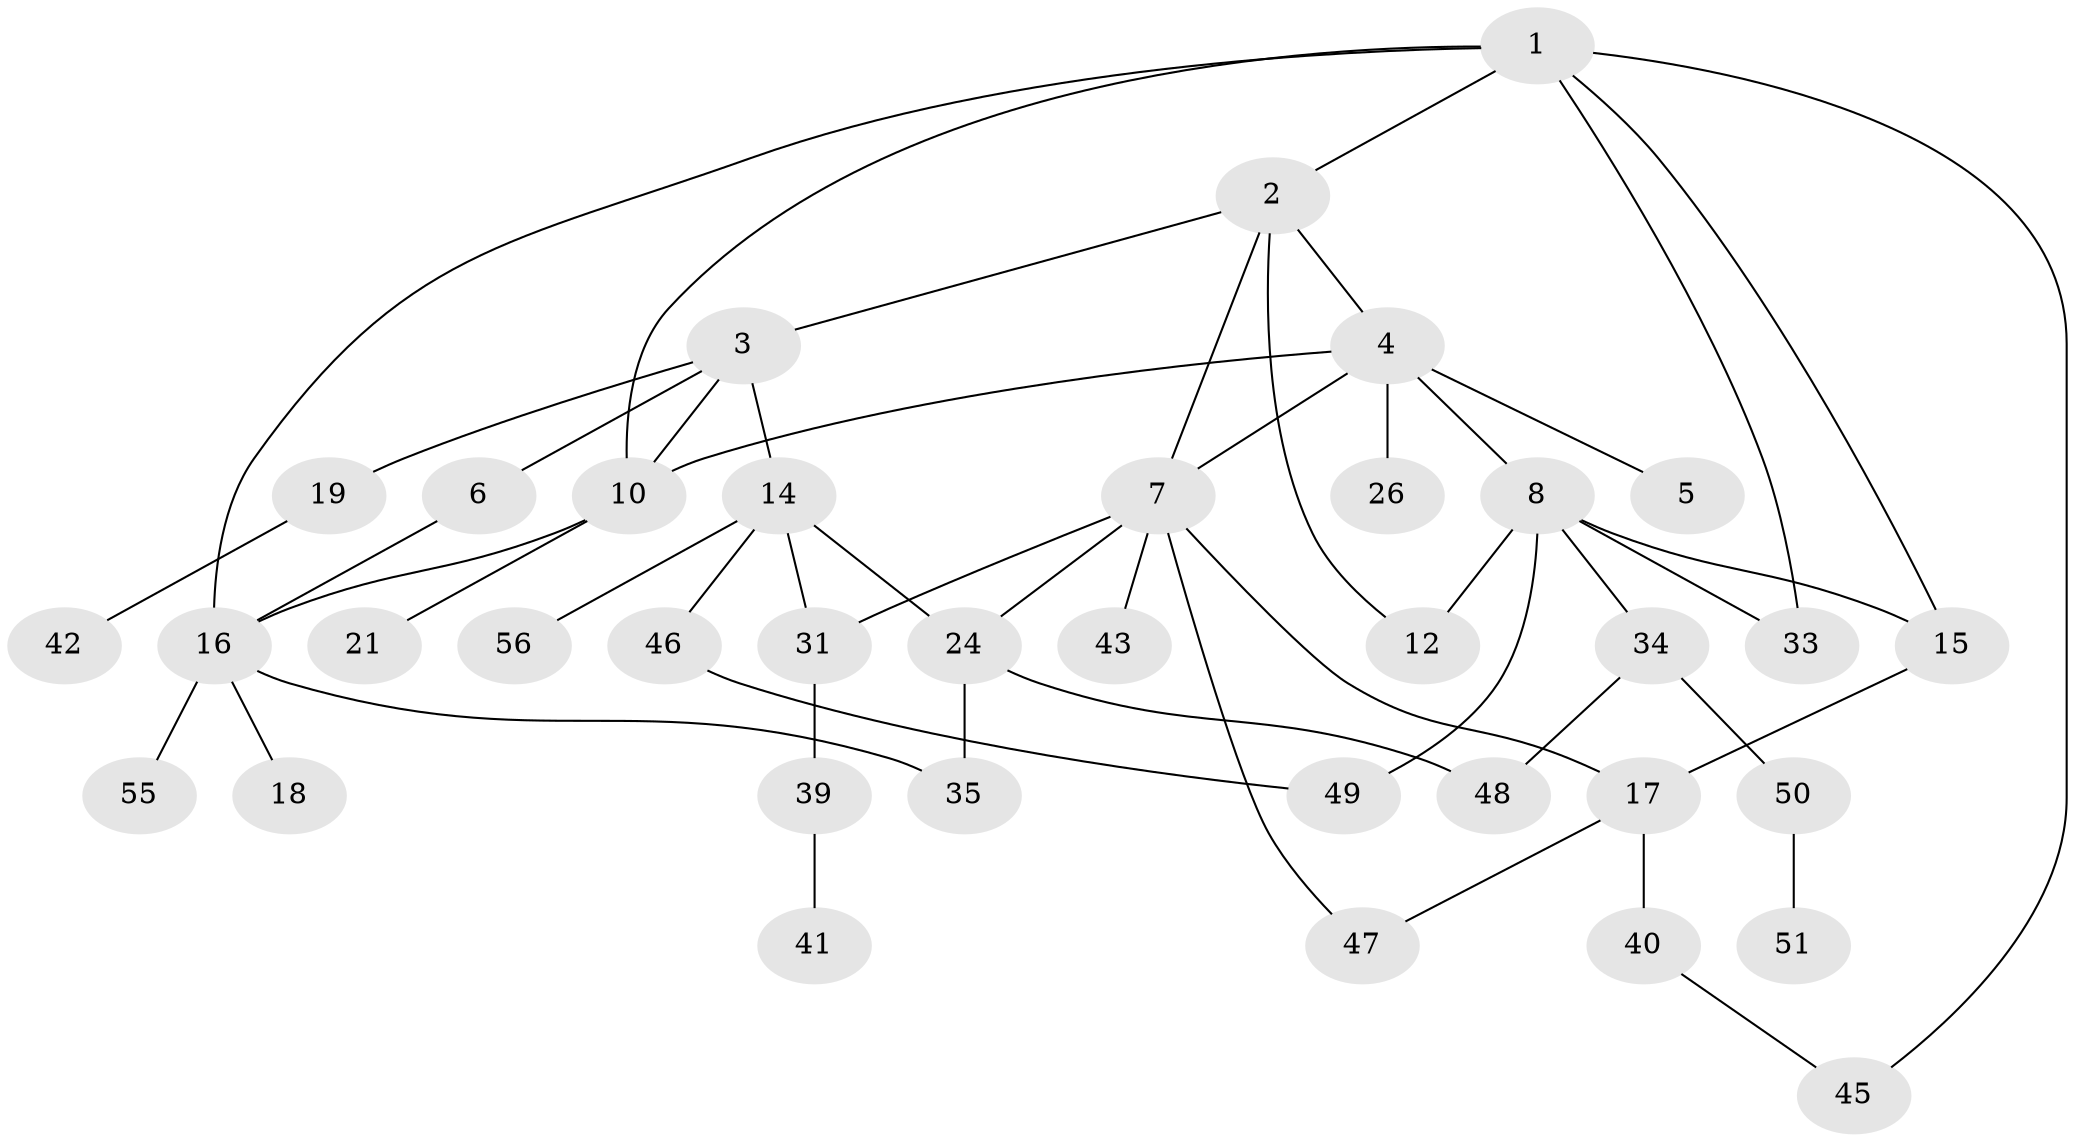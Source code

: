 // original degree distribution, {6: 0.047619047619047616, 5: 0.047619047619047616, 1: 0.23809523809523808, 2: 0.3968253968253968, 3: 0.15873015873015872, 4: 0.1111111111111111}
// Generated by graph-tools (version 1.1) at 2025/17/03/04/25 18:17:05]
// undirected, 37 vertices, 52 edges
graph export_dot {
graph [start="1"]
  node [color=gray90,style=filled];
  1;
  2;
  3;
  4 [super="+23"];
  5;
  6;
  7 [super="+36+13"];
  8 [super="+9"];
  10 [super="+11+28"];
  12 [super="+54"];
  14 [super="+27"];
  15 [super="+58"];
  16 [super="+25"];
  17;
  18 [super="+52"];
  19;
  21;
  24 [super="+30"];
  26;
  31 [super="+57"];
  33 [super="+61"];
  34;
  35;
  39;
  40;
  41 [super="+62"];
  42;
  43 [super="+63"];
  45;
  46;
  47 [super="+53"];
  48;
  49;
  50;
  51;
  55;
  56;
  1 -- 2;
  1 -- 10;
  1 -- 15;
  1 -- 33;
  1 -- 45;
  1 -- 16;
  2 -- 3;
  2 -- 4;
  2 -- 7;
  2 -- 12;
  3 -- 6;
  3 -- 14;
  3 -- 19;
  3 -- 10;
  4 -- 5;
  4 -- 8;
  4 -- 26;
  4 -- 10;
  4 -- 7;
  6 -- 16;
  7 -- 24;
  7 -- 47;
  7 -- 31;
  7 -- 17;
  7 -- 43;
  8 -- 34;
  8 -- 33;
  8 -- 49;
  8 -- 12;
  8 -- 15;
  10 -- 21;
  10 -- 16;
  14 -- 46;
  14 -- 56;
  14 -- 24;
  14 -- 31;
  15 -- 17;
  16 -- 18;
  16 -- 35;
  16 -- 55;
  17 -- 40;
  17 -- 47;
  19 -- 42;
  24 -- 35;
  24 -- 48;
  31 -- 39;
  34 -- 48;
  34 -- 50;
  39 -- 41;
  40 -- 45;
  46 -- 49;
  50 -- 51;
}
